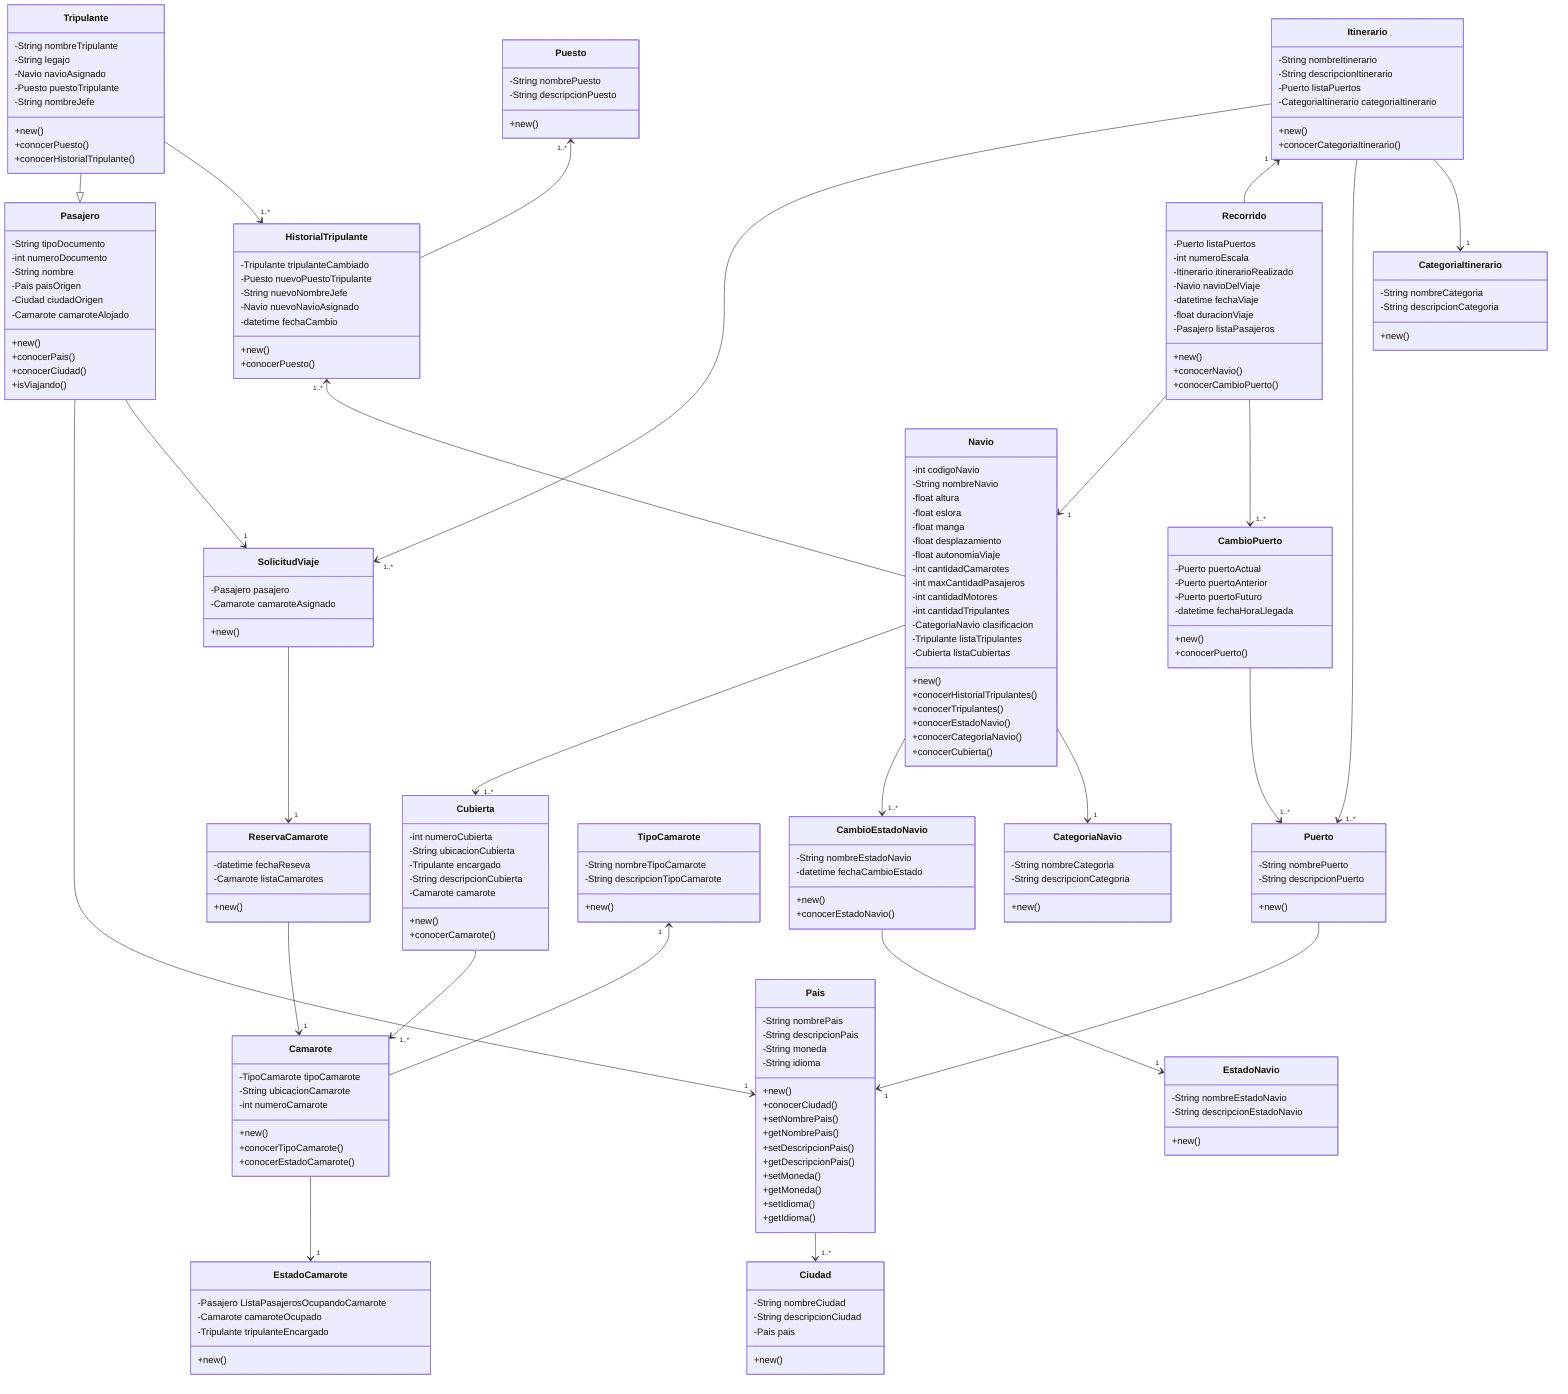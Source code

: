 classDiagram
    class Itinerario {
        -String nombreItinerario
        -String descripcionItinerario
        -Puerto listaPuertos
        -CategoriaItinerario categoriaItinerario

        +new()
        +conocerCategoriaItinerario()
    }

    class SolicitudViaje {
        -Pasajero pasajero
        -Camarote camaroteAsignado

        +new()
    }

    class Recorrido {
        -Puerto listaPuertos
        -int numeroEscala
        -Itinerario itinerarioRealizado
        -Navio navioDelViaje
        -datetime fechaViaje
        -float duracionViaje
        -Pasajero listaPasajeros

        +new()
        +conocerNavio()
        +conocerCambioPuerto()
    }

    class Navio {
        -int codigoNavio
        -String nombreNavio
        -float altura
        -float eslora
        -float manga
        -float desplazamiento
        -float autonomiaViaje
        -int cantidadCamarotes
        -int maxCantidadPasajeros
        -int cantidadMotores
        -int cantidadTripulantes
        -CategoriaNavio clasificacion
        -Tripulante listaTripulantes
        -Cubierta listaCubiertas

        +new()
        +conocerHistorialTripulantes()
        +conocerTripulantes()
        +conocerEstadoNavio()
        +conocerCategoriaNavio()
        +conocerCubierta()
    }

    class Cubierta {
        -int numeroCubierta
        -String ubicacionCubierta
        -Tripulante encargado
        -String descripcionCubierta
        -Camarote camarote
    
        +new()
        +conocerCamarote()
    }

    class Camarote {
        -TipoCamarote tipoCamarote
        -String ubicacionCamarote
        -int numeroCamarote
    
        +new()
        +conocerTipoCamarote()
        +conocerEstadoCamarote()
    }

    class Tripulante {
        -String nombreTripulante
        -String legajo
        -Navio navioAsignado
        -Puesto puestoTripulante
        -String nombreJefe
    
        +new()
        +conocerPuesto()
        +conocerHistorialTripulante()
    }

    class HistorialTripulante {
        -Tripulante tripulanteCambiado
        -Puesto nuevoPuestoTripulante
        -String nuevoNombreJefe
        -Navio nuevoNavioAsignado
        -datetime fechaCambio
    
        +new()
        +conocerPuesto()
    }

    class Puesto {
        -String nombrePuesto
        -String descripcionPuesto
    
        +new()
    }

    class Puerto {
        -String nombrePuerto
        -String descripcionPuerto
    
        +new()
    }

    class Pasajero {
        -String tipoDocumento
        -int numeroDocumento
        -String nombre
        -Pais paisOrigen
        -Ciudad ciudadOrigen
        -Camarote camaroteAlojado
    
        +new()
        +conocerPais()
        +conocerCiudad()
        +isViajando()
    }

    class EstadoNavio {
        -String nombreEstadoNavio
        -String descripcionEstadoNavio
    
        +new()
    }

    class EstadoCamarote {
        -Pasajero ListaPasajerosOcupandoCamarote
        -Camarote camaroteOcupado
        -Tripulante tripulanteEncargado
    
        +new()
    }

    class ReservaCamarote {
        -datetime fechaReseva
        -Camarote listaCamarotes
    
        +new()
    }

    class TipoCamarote {
        -String nombreTipoCamarote
        -String descripcionTipoCamarote
    
        +new()
    }

    class CambioEstadoNavio {
        -String nombreEstadoNavio
        -datetime fechaCambioEstado

        +new()
        +conocerEstadoNavio()
    }

    class CategoriaNavio {
        -String nombreCategoria
        -String descripcionCategoria
    
        +new()
    }

    class CategoriaItinerario {
        -String nombreCategoria
        -String descripcionCategoria
    
        +new()
    }

    class Pais {
        -String nombrePais
        -String descripcionPais
        -String moneda
        -String idioma

        +new()
        +conocerCiudad()

        +setNombrePais()
        +getNombrePais()
        +setDescripcionPais()
        +getDescripcionPais()
        +setMoneda()
        +getMoneda()
        +setIdioma()
        +getIdioma()
    }

    class Ciudad {
        -String nombreCiudad
        -String descripcionCiudad
        -Pais pais

        +new()
    }

    class CambioPuerto {
        -Puerto puertoActual
        -Puerto puertoAnterior
        -Puerto puertoFuturo
        -datetime fechaHoraLlegada

        +new()
        +conocerPuerto()
    }

    Itinerario --> "1..*" SolicitudViaje
    Itinerario "1" <-- Recorrido
    Itinerario --> "1..*" Puerto
    Recorrido --> "1" Navio
    Tripulante --|> Pasajero
    Puesto "1..*" <-- HistorialTripulante
    TipoCamarote "1" <-- Camarote
    Camarote --> "1" EstadoCamarote
    Navio --> "1..*" Cubierta
    Cubierta --> "1..*" Camarote
    Itinerario --> "1" CategoriaItinerario
    Pasajero --> "1" Pais
    Puerto --> "1" Pais
    Pasajero --> "1" SolicitudViaje
    SolicitudViaje --> "1" ReservaCamarote
    ReservaCamarote --> "1" Camarote
    Pais --> "1..*" Ciudad
    Navio --> "1..*" CambioEstadoNavio
    CambioEstadoNavio --> "1" EstadoNavio
    Recorrido --> "1..*" CambioPuerto
    CambioPuerto --> "1..*" Puerto
    Navio --> "1" CategoriaNavio
    Tripulante --> "1..*" HistorialTripulante
    HistorialTripulante "1..*" <-- Navio